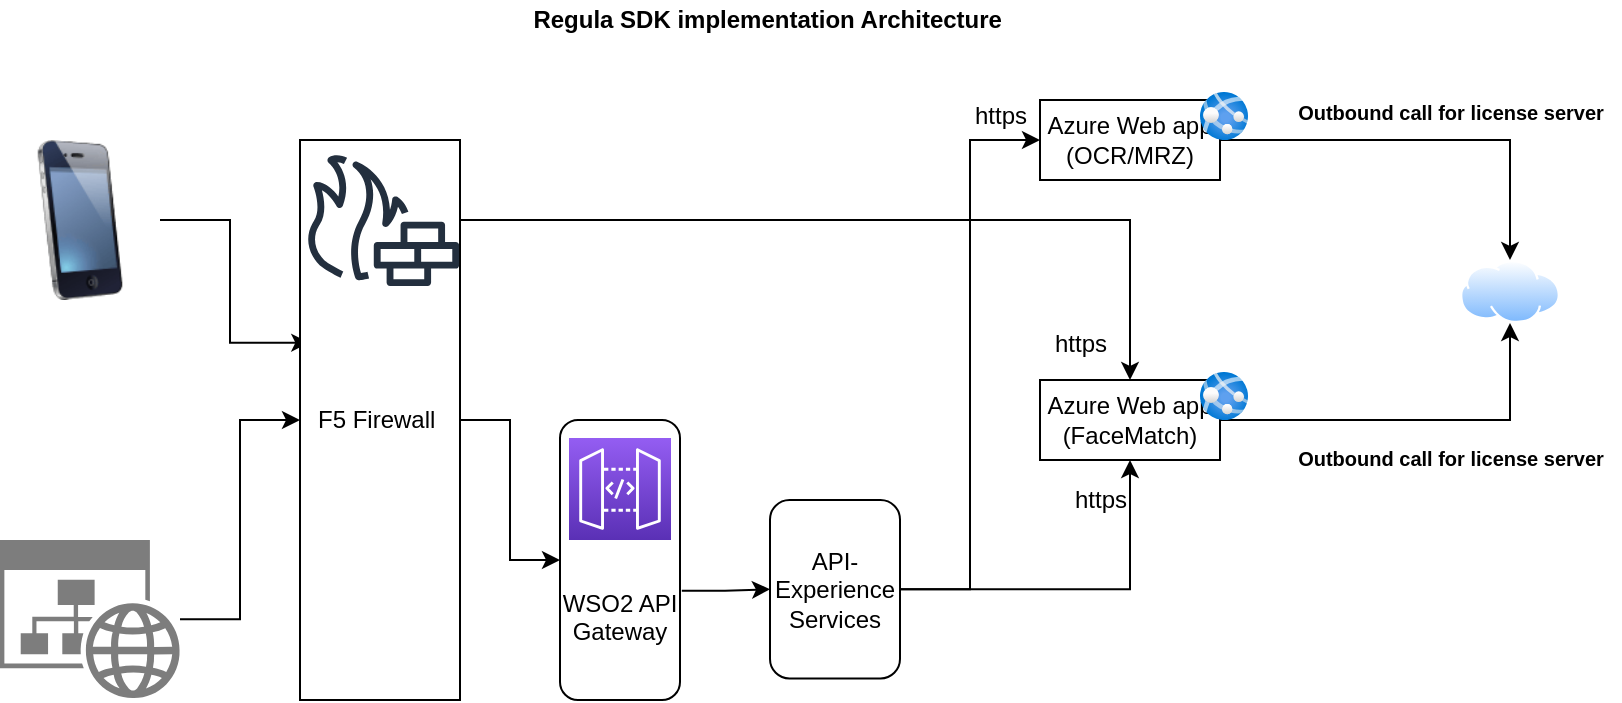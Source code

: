 <mxfile version="14.9.8" type="github" pages="4"><diagram id="JPlxt37TA1Rc8D6ogrF-" name="Page-1"><mxGraphModel dx="1102" dy="614" grid="1" gridSize="10" guides="1" tooltips="1" connect="1" arrows="1" fold="1" page="1" pageScale="1" pageWidth="850" pageHeight="1100" math="0" shadow="0"><root><mxCell id="0"/><mxCell id="1" parent="0"/><mxCell id="s5A9EhZmzQyqcUOflIqa-28" style="edgeStyle=orthogonalEdgeStyle;rounded=0;orthogonalLoop=1;jettySize=auto;html=1;" parent="1" source="_Z44ksLgXYaoCjjZ6wLq-4" target="s5A9EhZmzQyqcUOflIqa-27" edge="1"><mxGeometry relative="1" as="geometry"/></mxCell><mxCell id="_Z44ksLgXYaoCjjZ6wLq-4" value="Azure Web app&lt;br&gt;(OCR/MRZ)" style="rounded=0;whiteSpace=wrap;html=1;" parent="1" vertex="1"><mxGeometry x="560" y="180" width="90" height="40" as="geometry"/></mxCell><mxCell id="s5A9EhZmzQyqcUOflIqa-29" style="edgeStyle=orthogonalEdgeStyle;rounded=0;orthogonalLoop=1;jettySize=auto;html=1;entryX=0.5;entryY=1;entryDx=0;entryDy=0;" parent="1" source="_Z44ksLgXYaoCjjZ6wLq-5" target="s5A9EhZmzQyqcUOflIqa-27" edge="1"><mxGeometry relative="1" as="geometry"/></mxCell><mxCell id="_Z44ksLgXYaoCjjZ6wLq-5" value="Azure Web app&lt;br&gt;(FaceMatch)" style="rounded=0;whiteSpace=wrap;html=1;" parent="1" vertex="1"><mxGeometry x="560" y="320" width="90" height="40" as="geometry"/></mxCell><mxCell id="s5A9EhZmzQyqcUOflIqa-18" style="edgeStyle=orthogonalEdgeStyle;rounded=0;orthogonalLoop=1;jettySize=auto;html=1;entryX=0.058;entryY=0.362;entryDx=0;entryDy=0;entryPerimeter=0;" parent="1" source="s5A9EhZmzQyqcUOflIqa-1" target="s5A9EhZmzQyqcUOflIqa-5" edge="1"><mxGeometry relative="1" as="geometry"/></mxCell><mxCell id="s5A9EhZmzQyqcUOflIqa-1" value="" style="image;html=1;image=img/lib/clip_art/telecommunication/iPhone_128x128.png" parent="1" vertex="1"><mxGeometry x="40" y="200" width="80" height="80" as="geometry"/></mxCell><mxCell id="s5A9EhZmzQyqcUOflIqa-16" style="edgeStyle=orthogonalEdgeStyle;rounded=0;orthogonalLoop=1;jettySize=auto;html=1;" parent="1" source="s5A9EhZmzQyqcUOflIqa-3" target="s5A9EhZmzQyqcUOflIqa-5" edge="1"><mxGeometry relative="1" as="geometry"/></mxCell><mxCell id="s5A9EhZmzQyqcUOflIqa-3" value="" style="aspect=fixed;pointerEvents=1;shadow=0;dashed=0;html=1;strokeColor=none;labelPosition=center;verticalLabelPosition=bottom;verticalAlign=top;align=center;shape=mxgraph.mscae.enterprise.website_generic;fillColor=#7D7D7D;" parent="1" vertex="1"><mxGeometry x="40" y="400" width="90" height="79.2" as="geometry"/></mxCell><mxCell id="s5A9EhZmzQyqcUOflIqa-22" style="edgeStyle=orthogonalEdgeStyle;rounded=0;orthogonalLoop=1;jettySize=auto;html=1;entryX=0;entryY=0.5;entryDx=0;entryDy=0;" parent="1" source="s5A9EhZmzQyqcUOflIqa-5" target="s5A9EhZmzQyqcUOflIqa-9" edge="1"><mxGeometry relative="1" as="geometry"/></mxCell><mxCell id="s5A9EhZmzQyqcUOflIqa-5" value="F5 Firewall&amp;nbsp;" style="rounded=0;whiteSpace=wrap;html=1;" parent="1" vertex="1"><mxGeometry x="190" y="200" width="80" height="280" as="geometry"/></mxCell><mxCell id="s5A9EhZmzQyqcUOflIqa-24" style="edgeStyle=orthogonalEdgeStyle;rounded=0;orthogonalLoop=1;jettySize=auto;html=1;" parent="1" source="s5A9EhZmzQyqcUOflIqa-7" target="_Z44ksLgXYaoCjjZ6wLq-5" edge="1"><mxGeometry relative="1" as="geometry"/></mxCell><mxCell id="s5A9EhZmzQyqcUOflIqa-7" value="" style="outlineConnect=0;fontColor=#232F3E;gradientColor=none;fillColor=#232F3E;strokeColor=none;dashed=0;verticalLabelPosition=bottom;verticalAlign=top;align=center;html=1;fontSize=12;fontStyle=0;aspect=fixed;pointerEvents=1;shape=mxgraph.aws4.generic_firewall;" parent="1" vertex="1"><mxGeometry x="192" y="207" width="78" height="66" as="geometry"/></mxCell><mxCell id="s5A9EhZmzQyqcUOflIqa-9" value="&lt;br&gt;&lt;br&gt;&lt;br&gt;&lt;br&gt;WSO2 API Gateway" style="rounded=1;whiteSpace=wrap;html=1;" parent="1" vertex="1"><mxGeometry x="320" y="340" width="60" height="140" as="geometry"/></mxCell><mxCell id="s5A9EhZmzQyqcUOflIqa-23" style="edgeStyle=orthogonalEdgeStyle;rounded=0;orthogonalLoop=1;jettySize=auto;html=1;exitX=1.015;exitY=0.61;exitDx=0;exitDy=0;exitPerimeter=0;" parent="1" source="s5A9EhZmzQyqcUOflIqa-9" target="s5A9EhZmzQyqcUOflIqa-10" edge="1"><mxGeometry relative="1" as="geometry"/></mxCell><mxCell id="s5A9EhZmzQyqcUOflIqa-8" value="" style="points=[[0,0,0],[0.25,0,0],[0.5,0,0],[0.75,0,0],[1,0,0],[0,1,0],[0.25,1,0],[0.5,1,0],[0.75,1,0],[1,1,0],[0,0.25,0],[0,0.5,0],[0,0.75,0],[1,0.25,0],[1,0.5,0],[1,0.75,0]];outlineConnect=0;fontColor=#232F3E;gradientColor=#945DF2;gradientDirection=north;fillColor=#5A30B5;strokeColor=#ffffff;dashed=0;verticalLabelPosition=bottom;verticalAlign=top;align=center;html=1;fontSize=12;fontStyle=0;aspect=fixed;shape=mxgraph.aws4.resourceIcon;resIcon=mxgraph.aws4.api_gateway;" parent="1" vertex="1"><mxGeometry x="324.5" y="349" width="51" height="51" as="geometry"/></mxCell><mxCell id="s5A9EhZmzQyqcUOflIqa-13" style="edgeStyle=orthogonalEdgeStyle;rounded=0;orthogonalLoop=1;jettySize=auto;html=1;entryX=0;entryY=0.5;entryDx=0;entryDy=0;" parent="1" source="s5A9EhZmzQyqcUOflIqa-10" target="_Z44ksLgXYaoCjjZ6wLq-4" edge="1"><mxGeometry relative="1" as="geometry"/></mxCell><mxCell id="s5A9EhZmzQyqcUOflIqa-14" style="edgeStyle=orthogonalEdgeStyle;rounded=0;orthogonalLoop=1;jettySize=auto;html=1;entryX=0.5;entryY=1;entryDx=0;entryDy=0;" parent="1" source="s5A9EhZmzQyqcUOflIqa-10" target="_Z44ksLgXYaoCjjZ6wLq-5" edge="1"><mxGeometry relative="1" as="geometry"/></mxCell><mxCell id="s5A9EhZmzQyqcUOflIqa-10" value="API-Experience&lt;br&gt;Services" style="rounded=1;whiteSpace=wrap;html=1;" parent="1" vertex="1"><mxGeometry x="425" y="380" width="65" height="89.2" as="geometry"/></mxCell><mxCell id="s5A9EhZmzQyqcUOflIqa-25" value="" style="aspect=fixed;html=1;points=[];align=center;image;fontSize=12;image=img/lib/azure2/compute/App_Services.svg;" parent="1" vertex="1"><mxGeometry x="640" y="316" width="24" height="24" as="geometry"/></mxCell><mxCell id="s5A9EhZmzQyqcUOflIqa-26" value="" style="aspect=fixed;html=1;points=[];align=center;image;fontSize=12;image=img/lib/azure2/compute/App_Services.svg;" parent="1" vertex="1"><mxGeometry x="640" y="176" width="24" height="24" as="geometry"/></mxCell><mxCell id="s5A9EhZmzQyqcUOflIqa-27" value="" style="aspect=fixed;perimeter=ellipsePerimeter;html=1;align=center;shadow=0;dashed=0;spacingTop=3;image;image=img/lib/active_directory/internet_cloud.svg;" parent="1" vertex="1"><mxGeometry x="770" y="260" width="50" height="31.5" as="geometry"/></mxCell><mxCell id="s5A9EhZmzQyqcUOflIqa-30" value="&lt;font style=&quot;font-size: 10px&quot;&gt;&lt;b&gt;Outbound call for license server&lt;/b&gt;&lt;/font&gt;" style="text;html=1;align=center;verticalAlign=middle;resizable=0;points=[];autosize=1;strokeColor=none;" parent="1" vertex="1"><mxGeometry x="680" y="349" width="170" height="20" as="geometry"/></mxCell><mxCell id="s5A9EhZmzQyqcUOflIqa-31" value="&lt;font style=&quot;font-size: 10px&quot;&gt;&lt;b&gt;Outbound call for license server&lt;/b&gt;&lt;/font&gt;" style="text;html=1;align=center;verticalAlign=middle;resizable=0;points=[];autosize=1;strokeColor=none;" parent="1" vertex="1"><mxGeometry x="680" y="176" width="170" height="20" as="geometry"/></mxCell><mxCell id="s5A9EhZmzQyqcUOflIqa-33" value="https" style="text;html=1;align=center;verticalAlign=middle;resizable=0;points=[];autosize=1;strokeColor=none;" parent="1" vertex="1"><mxGeometry x="570" y="370" width="40" height="20" as="geometry"/></mxCell><mxCell id="s5A9EhZmzQyqcUOflIqa-36" value="https" style="text;html=1;align=center;verticalAlign=middle;resizable=0;points=[];autosize=1;strokeColor=none;" parent="1" vertex="1"><mxGeometry x="560" y="291.5" width="40" height="20" as="geometry"/></mxCell><mxCell id="s5A9EhZmzQyqcUOflIqa-37" value="https" style="text;html=1;align=center;verticalAlign=middle;resizable=0;points=[];autosize=1;strokeColor=none;" parent="1" vertex="1"><mxGeometry x="520" y="178" width="40" height="20" as="geometry"/></mxCell><mxCell id="s5A9EhZmzQyqcUOflIqa-38" value="&lt;b&gt;Regula SDK implementation Architecture&amp;nbsp;&lt;/b&gt;" style="text;html=1;align=center;verticalAlign=middle;resizable=0;points=[];autosize=1;strokeColor=none;" parent="1" vertex="1"><mxGeometry x="300" y="130" width="250" height="20" as="geometry"/></mxCell></root></mxGraphModel></diagram><diagram id="x1Lwoa89d2Tt3v2YKTWo" name="Page-2"><mxGraphModel dx="1102" dy="614" grid="1" gridSize="10" guides="1" tooltips="1" connect="1" arrows="1" fold="1" page="1" pageScale="1" pageWidth="850" pageHeight="1100" math="0" shadow="0"><root><mxCell id="BH-TQbuxKJdrfqgRteqp-0"/><mxCell id="BH-TQbuxKJdrfqgRteqp-1" parent="BH-TQbuxKJdrfqgRteqp-0"/><mxCell id="BH-TQbuxKJdrfqgRteqp-15" style="edgeStyle=none;rounded=0;orthogonalLoop=1;jettySize=auto;html=1;entryX=0.394;entryY=-0.022;entryDx=0;entryDy=0;entryPerimeter=0;" parent="BH-TQbuxKJdrfqgRteqp-1" source="BH-TQbuxKJdrfqgRteqp-2" target="BH-TQbuxKJdrfqgRteqp-3" edge="1"><mxGeometry relative="1" as="geometry"/></mxCell><mxCell id="BH-TQbuxKJdrfqgRteqp-16" style="edgeStyle=none;rounded=0;orthogonalLoop=1;jettySize=auto;html=1;entryX=0.5;entryY=0;entryDx=0;entryDy=0;" parent="BH-TQbuxKJdrfqgRteqp-1" source="BH-TQbuxKJdrfqgRteqp-2" target="BH-TQbuxKJdrfqgRteqp-5" edge="1"><mxGeometry relative="1" as="geometry"/></mxCell><mxCell id="BH-TQbuxKJdrfqgRteqp-17" style="edgeStyle=none;rounded=0;orthogonalLoop=1;jettySize=auto;html=1;entryX=0.5;entryY=0;entryDx=0;entryDy=0;" parent="BH-TQbuxKJdrfqgRteqp-1" source="BH-TQbuxKJdrfqgRteqp-2" target="BH-TQbuxKJdrfqgRteqp-4" edge="1"><mxGeometry relative="1" as="geometry"/></mxCell><mxCell id="BH-TQbuxKJdrfqgRteqp-2" value="WSO2- API Gateway&amp;nbsp;" style="rounded=1;whiteSpace=wrap;html=1;" parent="BH-TQbuxKJdrfqgRteqp-1" vertex="1"><mxGeometry x="80" y="150" width="560" height="60" as="geometry"/></mxCell><mxCell id="BH-TQbuxKJdrfqgRteqp-18" style="edgeStyle=none;rounded=0;orthogonalLoop=1;jettySize=auto;html=1;entryX=0;entryY=0.5;entryDx=0;entryDy=0;" parent="BH-TQbuxKJdrfqgRteqp-1" source="BH-TQbuxKJdrfqgRteqp-3" target="BH-TQbuxKJdrfqgRteqp-6" edge="1"><mxGeometry relative="1" as="geometry"/></mxCell><mxCell id="BH-TQbuxKJdrfqgRteqp-23" style="edgeStyle=none;rounded=0;orthogonalLoop=1;jettySize=auto;html=1;entryX=0.118;entryY=-0.05;entryDx=0;entryDy=0;entryPerimeter=0;" parent="BH-TQbuxKJdrfqgRteqp-1" source="BH-TQbuxKJdrfqgRteqp-3" target="BH-TQbuxKJdrfqgRteqp-21" edge="1"><mxGeometry relative="1" as="geometry"/></mxCell><mxCell id="BH-TQbuxKJdrfqgRteqp-3" value="COB" style="rounded=1;whiteSpace=wrap;html=1;" parent="BH-TQbuxKJdrfqgRteqp-1" vertex="1"><mxGeometry x="80" y="280" width="120" height="60" as="geometry"/></mxCell><mxCell id="BH-TQbuxKJdrfqgRteqp-19" style="edgeStyle=none;rounded=0;orthogonalLoop=1;jettySize=auto;html=1;entryX=1;entryY=0.5;entryDx=0;entryDy=0;" parent="BH-TQbuxKJdrfqgRteqp-1" source="BH-TQbuxKJdrfqgRteqp-4" target="BH-TQbuxKJdrfqgRteqp-6" edge="1"><mxGeometry relative="1" as="geometry"/></mxCell><mxCell id="BH-TQbuxKJdrfqgRteqp-22" style="edgeStyle=none;rounded=0;orthogonalLoop=1;jettySize=auto;html=1;entryX=0.897;entryY=0.016;entryDx=0;entryDy=0;entryPerimeter=0;" parent="BH-TQbuxKJdrfqgRteqp-1" source="BH-TQbuxKJdrfqgRteqp-4" target="BH-TQbuxKJdrfqgRteqp-21" edge="1"><mxGeometry relative="1" as="geometry"/></mxCell><mxCell id="BH-TQbuxKJdrfqgRteqp-4" value="API-Experience" style="rounded=1;whiteSpace=wrap;html=1;" parent="BH-TQbuxKJdrfqgRteqp-1" vertex="1"><mxGeometry x="530" y="280" width="120" height="60" as="geometry"/></mxCell><mxCell id="BH-TQbuxKJdrfqgRteqp-24" style="edgeStyle=none;rounded=0;orthogonalLoop=1;jettySize=auto;html=1;entryX=0.385;entryY=-0.001;entryDx=0;entryDy=0;entryPerimeter=0;" parent="BH-TQbuxKJdrfqgRteqp-1" source="BH-TQbuxKJdrfqgRteqp-5" target="BH-TQbuxKJdrfqgRteqp-6" edge="1"><mxGeometry relative="1" as="geometry"/></mxCell><mxCell id="BH-TQbuxKJdrfqgRteqp-5" value="Mobility" style="rounded=1;whiteSpace=wrap;html=1;" parent="BH-TQbuxKJdrfqgRteqp-1" vertex="1"><mxGeometry x="300" y="280" width="120" height="60" as="geometry"/></mxCell><mxCell id="BH-TQbuxKJdrfqgRteqp-6" value="&lt;b&gt;&lt;u&gt;Common services:&lt;/u&gt;&lt;/b&gt;&lt;br&gt;&lt;ol&gt;&lt;li&gt;Cybersource services&lt;/li&gt;&lt;li&gt;Template services&lt;/li&gt;&lt;li&gt;OTP Services&lt;/li&gt;&lt;li&gt;.&lt;/li&gt;&lt;li&gt;.&lt;/li&gt;&lt;/ol&gt;" style="rounded=1;whiteSpace=wrap;html=1;align=left;" parent="BH-TQbuxKJdrfqgRteqp-1" vertex="1"><mxGeometry x="290" y="380" width="180" height="120" as="geometry"/></mxCell><mxCell id="BH-TQbuxKJdrfqgRteqp-13" style="edgeStyle=none;rounded=0;orthogonalLoop=1;jettySize=auto;html=1;entryX=0.288;entryY=0.022;entryDx=0;entryDy=0;entryPerimeter=0;" parent="BH-TQbuxKJdrfqgRteqp-1" source="BH-TQbuxKJdrfqgRteqp-7" target="BH-TQbuxKJdrfqgRteqp-2" edge="1"><mxGeometry relative="1" as="geometry"/></mxCell><mxCell id="BH-TQbuxKJdrfqgRteqp-7" value="" style="outlineConnect=0;dashed=0;verticalLabelPosition=bottom;verticalAlign=top;align=center;html=1;shape=mxgraph.aws3.mobile_client;fillColor=#D2D3D3;gradientColor=none;" parent="BH-TQbuxKJdrfqgRteqp-1" vertex="1"><mxGeometry x="220" y="10" width="40.5" height="63" as="geometry"/></mxCell><mxCell id="BH-TQbuxKJdrfqgRteqp-14" style="edgeStyle=none;rounded=0;orthogonalLoop=1;jettySize=auto;html=1;entryX=0.732;entryY=0.056;entryDx=0;entryDy=0;entryPerimeter=0;" parent="BH-TQbuxKJdrfqgRteqp-1" source="BH-TQbuxKJdrfqgRteqp-9" target="BH-TQbuxKJdrfqgRteqp-2" edge="1"><mxGeometry relative="1" as="geometry"/></mxCell><mxCell id="BH-TQbuxKJdrfqgRteqp-9" value="" style="shape=image;html=1;verticalAlign=top;verticalLabelPosition=bottom;labelBackgroundColor=#ffffff;imageAspect=0;aspect=fixed;image=https://cdn0.iconfinder.com/data/icons/eon-social-media-contact-info-2/32/world_www_web_website-128.png;fontStyle=1" parent="BH-TQbuxKJdrfqgRteqp-1" vertex="1"><mxGeometry x="470" y="21.5" width="40" height="40" as="geometry"/></mxCell><mxCell id="BH-TQbuxKJdrfqgRteqp-21" value="MW Services" style="rounded=1;whiteSpace=wrap;html=1;" parent="BH-TQbuxKJdrfqgRteqp-1" vertex="1"><mxGeometry x="70" y="540" width="580" height="60" as="geometry"/></mxCell></root></mxGraphModel></diagram><diagram id="a06Cr4dBa5ZKBT9T9Hlc" name="Page-3"><mxGraphModel dx="1554" dy="648" grid="1" gridSize="10" guides="1" tooltips="1" connect="1" arrows="1" fold="1" page="1" pageScale="1" pageWidth="850" pageHeight="1100" math="0" shadow="0"><root><mxCell id="ExzQFQyrDmCpy_E2fdTn-0"/><mxCell id="ExzQFQyrDmCpy_E2fdTn-1" parent="ExzQFQyrDmCpy_E2fdTn-0"/><mxCell id="ExzQFQyrDmCpy_E2fdTn-19" style="edgeStyle=orthogonalEdgeStyle;rounded=0;orthogonalLoop=1;jettySize=auto;html=1;entryX=0.5;entryY=0;entryDx=0;entryDy=0;" parent="ExzQFQyrDmCpy_E2fdTn-1" source="ExzQFQyrDmCpy_E2fdTn-2" target="ExzQFQyrDmCpy_E2fdTn-17" edge="1"><mxGeometry relative="1" as="geometry"/></mxCell><mxCell id="ExzQFQyrDmCpy_E2fdTn-2" value="WSO2 API Gateway" style="rounded=1;whiteSpace=wrap;html=1;" parent="ExzQFQyrDmCpy_E2fdTn-1" vertex="1"><mxGeometry x="157.5" y="310" width="430" height="30" as="geometry"/></mxCell><mxCell id="ExzQFQyrDmCpy_E2fdTn-29" style="edgeStyle=orthogonalEdgeStyle;rounded=0;orthogonalLoop=1;jettySize=auto;html=1;" parent="ExzQFQyrDmCpy_E2fdTn-1" source="ExzQFQyrDmCpy_E2fdTn-3" target="ExzQFQyrDmCpy_E2fdTn-2" edge="1"><mxGeometry relative="1" as="geometry"/></mxCell><mxCell id="ExzQFQyrDmCpy_E2fdTn-3" value="Mobile client" style="outlineConnect=0;fontColor=#232F3E;gradientColor=none;strokeColor=#232F3E;fillColor=#ffffff;dashed=0;verticalLabelPosition=bottom;verticalAlign=top;align=center;html=1;fontSize=12;fontStyle=0;aspect=fixed;shape=mxgraph.aws4.resourceIcon;resIcon=mxgraph.aws4.mobile_client;" parent="ExzQFQyrDmCpy_E2fdTn-1" vertex="1"><mxGeometry x="120" y="180" width="60" height="60" as="geometry"/></mxCell><mxCell id="ExzQFQyrDmCpy_E2fdTn-13" style="edgeStyle=orthogonalEdgeStyle;rounded=0;orthogonalLoop=1;jettySize=auto;html=1;exitX=0.5;exitY=1;exitDx=0;exitDy=0;exitPerimeter=0;entryX=0.5;entryY=0;entryDx=0;entryDy=0;" parent="ExzQFQyrDmCpy_E2fdTn-1" source="ExzQFQyrDmCpy_E2fdTn-4" target="ExzQFQyrDmCpy_E2fdTn-8" edge="1"><mxGeometry relative="1" as="geometry"/></mxCell><mxCell id="ExzQFQyrDmCpy_E2fdTn-4" value="" style="verticalLabelPosition=bottom;html=1;verticalAlign=top;align=center;strokeColor=none;fillColor=#00BEF2;shape=mxgraph.azure.azure_website;pointerEvents=1;" parent="ExzQFQyrDmCpy_E2fdTn-1" vertex="1"><mxGeometry x="535" y="140" width="50" height="50" as="geometry"/></mxCell><mxCell id="ExzQFQyrDmCpy_E2fdTn-5" value="&lt;span style=&quot;font-weight: bold&quot;&gt;COBJBA-01&lt;/span&gt;" style="rounded=1;whiteSpace=wrap;html=1;" parent="ExzQFQyrDmCpy_E2fdTn-1" vertex="1"><mxGeometry x="90" y="530" width="120" height="60" as="geometry"/></mxCell><mxCell id="ExzQFQyrDmCpy_E2fdTn-6" value="&lt;span style=&quot;font-weight: 700&quot;&gt;COBJBA-02&lt;/span&gt;" style="rounded=1;whiteSpace=wrap;html=1;" parent="ExzQFQyrDmCpy_E2fdTn-1" vertex="1"><mxGeometry x="295" y="520" width="120" height="60" as="geometry"/></mxCell><mxCell id="ExzQFQyrDmCpy_E2fdTn-7" value="&lt;span style=&quot;font-weight: 700&quot;&gt;COBJBA-03&lt;/span&gt;" style="rounded=1;whiteSpace=wrap;html=1;" parent="ExzQFQyrDmCpy_E2fdTn-1" vertex="1"><mxGeometry x="540" y="515" width="120" height="60" as="geometry"/></mxCell><mxCell id="ExzQFQyrDmCpy_E2fdTn-32" style="edgeStyle=orthogonalEdgeStyle;rounded=0;orthogonalLoop=1;jettySize=auto;html=1;entryX=0.541;entryY=0.11;entryDx=0;entryDy=0;entryPerimeter=0;" parent="ExzQFQyrDmCpy_E2fdTn-1" source="ExzQFQyrDmCpy_E2fdTn-8" target="ExzQFQyrDmCpy_E2fdTn-2" edge="1"><mxGeometry relative="1" as="geometry"/></mxCell><mxCell id="ExzQFQyrDmCpy_E2fdTn-8" value="&lt;span style=&quot;font-weight: 700&quot;&gt;172.16.232.20/21&lt;/span&gt;" style="rounded=1;whiteSpace=wrap;html=1;" parent="ExzQFQyrDmCpy_E2fdTn-1" vertex="1"><mxGeometry x="500" y="220" width="120" height="40" as="geometry"/></mxCell><mxCell id="ExzQFQyrDmCpy_E2fdTn-10" value="&lt;table class=&quot;MsoNormalTable&quot; border=&quot;0&quot; cellspacing=&quot;0&quot; cellpadding=&quot;0&quot; width=&quot;0&quot; style=&quot;width: 6.25in ; margin-left: -0.15pt ; border-collapse: collapse&quot;&gt;&#10; &lt;tbody&gt;&lt;tr style=&quot;height: 15.0pt&quot;&gt;&#10;  &lt;td width=&quot;127&quot; nowrap=&quot;&quot; valign=&quot;bottom&quot; style=&quot;width: 95.0pt ; border: solid 1.0pt ; padding: 0in 5.4pt 0in 5.4pt ; height: 15.0pt&quot;&gt;&#10;  &lt;p class=&quot;MsoNormal&quot;&gt;&lt;b&gt;&lt;span lang=&quot;EN-GB&quot; style=&quot;color: black&quot;&gt;URL Hostname&lt;/span&gt;&lt;/b&gt;&lt;b&gt;&lt;span style=&quot;font-family: &amp;quot;calibri&amp;quot; , sans-serif ; color: black&quot;&gt;&lt;/span&gt;&lt;/b&gt;&lt;/p&gt;&#10;  &lt;/td&gt;&#10;  &lt;td width=&quot;127&quot; nowrap=&quot;&quot; valign=&quot;bottom&quot; style=&quot;width: 95.0pt ; border: solid 1.0pt ; border-left: none ; padding: 0in 5.4pt 0in 5.4pt ; height: 15.0pt&quot;&gt;&#10;  &lt;p class=&quot;MsoNormal&quot;&gt;&lt;b&gt;&lt;span lang=&quot;EN-GB&quot; style=&quot;color: black&quot;&gt;IP&lt;/span&gt;&lt;/b&gt;&lt;/p&gt;&#10;  &lt;/td&gt;&#10;  &lt;td width=&quot;172&quot; nowrap=&quot;&quot; valign=&quot;bottom&quot; style=&quot;width: 129.0pt ; border: solid 1.0pt ; border-left: none ; padding: 0in 5.4pt 0in 5.4pt ; height: 15.0pt&quot;&gt;&#10;  &lt;p class=&quot;MsoNormal&quot;&gt;&lt;b&gt;&lt;span lang=&quot;EN-GB&quot; style=&quot;color: black&quot;&gt;Path Mappings in F5&lt;/span&gt;&lt;/b&gt;&lt;/p&gt;&#10;  &lt;/td&gt;&#10;  &lt;td width=&quot;175&quot; nowrap=&quot;&quot; valign=&quot;bottom&quot; style=&quot;width: 131.0pt ; border: solid 1.0pt ; border-left: none ; padding: 0in 5.4pt 0in 5.4pt ; height: 15.0pt&quot;&gt;&#10;  &lt;p class=&quot;MsoNormal&quot;&gt;&lt;b&gt;&lt;span lang=&quot;EN-GB&quot; style=&quot;color: black&quot;&gt;Forwarded to Server&lt;/span&gt;&lt;/b&gt;&lt;/p&gt;&#10;  &lt;/td&gt;&#10; &lt;/tr&gt;&#10; &lt;tr style=&quot;height: 30.0pt&quot;&gt;&#10;  &lt;td width=&quot;127&quot; nowrap=&quot;&quot; valign=&quot;bottom&quot; style=&quot;width: 95.0pt ; border: solid 1.0pt ; border-top: none ; padding: 0in 5.4pt 0in 5.4pt ; height: 30.0pt&quot;&gt;&#10;  &lt;p class=&quot;MsoNormal&quot;&gt;&lt;span lang=&quot;EN-GB&quot; style=&quot;color: black&quot;&gt;mortgage.cbd.ae&lt;/span&gt;&lt;/p&gt;&#10;  &lt;/td&gt;&#10;  &lt;td width=&quot;127&quot; nowrap=&quot;&quot; valign=&quot;bottom&quot; style=&quot;width: 95.0pt ; border-top: none ; border-left: none ; border-bottom: solid 1.0pt ; border-right: solid 1.0pt ; padding: 0in 5.4pt 0in 5.4pt ; height: 30.0pt&quot;&gt;&#10;  &lt;p class=&quot;MsoNormal&quot;&gt;&lt;span lang=&quot;EN-GB&quot; style=&quot;color: black&quot;&gt;172.16.13.173&lt;/span&gt;&lt;/p&gt;&#10;  &lt;/td&gt;&#10;  &lt;td width=&quot;172&quot; nowrap=&quot;&quot; valign=&quot;bottom&quot; style=&quot;width: 129.0pt ; border-top: none ; border-left: none ; border-bottom: solid 1.0pt ; border-right: solid 1.0pt ; padding: 0in 5.4pt 0in 5.4pt ; height: 30.0pt&quot;&gt;&#10;  &lt;p class=&quot;MsoNormal&quot;&gt;&lt;span lang=&quot;EN-GB&quot; style=&quot;color: black&quot;&gt;/digitalonboarding&lt;/span&gt;&lt;/p&gt;&#10;  &lt;/td&gt;&#10;  &lt;td width=&quot;175&quot; valign=&quot;bottom&quot; style=&quot;width: 131.0pt ; border-top: none ; border-left: none ; border-bottom: solid 1.0pt ; border-right: solid 1.0pt ; padding: 0in 5.4pt 0in 5.4pt ; height: 30.0pt&quot;&gt;&#10;  &lt;p class=&quot;MsoNormal&quot;&gt;&lt;span lang=&quot;EN-GB&quot; style=&quot;color: black&quot;&gt;172.16.232.20:8070&lt;br&gt;&#10;  172.16.232.21:8070&lt;/span&gt;&lt;/p&gt;&#10;  &lt;/td&gt;&#10; &lt;/tr&gt;&#10; &lt;tr style=&quot;height: 30.0pt&quot;&gt;&#10;  &lt;td width=&quot;127&quot; nowrap=&quot;&quot; valign=&quot;bottom&quot; style=&quot;width: 95.0pt ; border: solid 1.0pt ; border-top: none ; padding: 0in 5.4pt 0in 5.4pt ; height: 30.0pt&quot;&gt;&#10;  &lt;p class=&quot;MsoNormal&quot;&gt;&lt;span lang=&quot;EN-GB&quot; style=&quot;color: black&quot;&gt;onetouch.cbd.ae&lt;/span&gt;&lt;/p&gt;&#10;  &lt;/td&gt;&#10;  &lt;td width=&quot;127&quot; nowrap=&quot;&quot; valign=&quot;bottom&quot; style=&quot;width: 95.0pt ; border-top: none ; border-left: none ; border-bottom: solid 1.0pt ; border-right: solid 1.0pt ; padding: 0in 5.4pt 0in 5.4pt ; height: 30.0pt&quot;&gt;&#10;  &lt;p class=&quot;MsoNormal&quot;&gt;&lt;span lang=&quot;EN-GB&quot; style=&quot;color: black&quot;&gt;94.56.92.121&lt;/span&gt;&lt;/p&gt;&#10;  &lt;/td&gt;&#10;  &lt;td width=&quot;172&quot; nowrap=&quot;&quot; valign=&quot;bottom&quot; style=&quot;width: 129.0pt ; border-top: none ; border-left: none ; border-bottom: solid 1.0pt ; border-right: solid 1.0pt ; padding: 0in 5.4pt 0in 5.4pt ; height: 30.0pt&quot;&gt;&#10;  &lt;p class=&quot;MsoNormal&quot;&gt;&lt;span lang=&quot;EN-GB&quot; style=&quot;color: black&quot;&gt;/mortgagedigitalexp&lt;/span&gt;&lt;/p&gt;&#10;  &lt;/td&gt;&#10;  &lt;td width=&quot;175&quot; valign=&quot;bottom&quot; style=&quot;width: 131.0pt ; border-top: none ; border-left: none ; border-bottom: solid 1.0pt ; border-right: solid 1.0pt ; padding: 0in 5.4pt 0in 5.4pt ; height: 30.0pt&quot;&gt;&#10;  &lt;p class=&quot;MsoNormal&quot;&gt;&lt;span lang=&quot;EN-GB&quot; style=&quot;color: black&quot;&gt;172.16.232.20:8280&lt;br&gt;&#10;  172.16.232.21:8280&lt;/span&gt;&lt;/p&gt;&#10;  &lt;/td&gt;&#10; &lt;/tr&gt;&#10;&lt;/tbody&gt;&lt;/table&gt;" style="text;whiteSpace=wrap;html=1;" parent="ExzQFQyrDmCpy_E2fdTn-1" vertex="1"><mxGeometry x="150" y="520" width="595" height="30" as="geometry"/></mxCell><mxCell id="ExzQFQyrDmCpy_E2fdTn-11" value="&lt;b&gt;&lt;u&gt;&lt;font style=&quot;font-size: 18px&quot;&gt;Network Rules&lt;/font&gt;&lt;/u&gt;&lt;/b&gt;" style="text;html=1;align=center;verticalAlign=middle;resizable=0;points=[];autosize=1;strokeColor=none;" parent="ExzQFQyrDmCpy_E2fdTn-1" vertex="1"><mxGeometry x="367.5" y="760" width="140" height="20" as="geometry"/></mxCell><mxCell id="ExzQFQyrDmCpy_E2fdTn-16" value="Apache Tomcat server" style="text;html=1;align=center;verticalAlign=middle;resizable=0;points=[];autosize=1;strokeColor=none;" parent="ExzQFQyrDmCpy_E2fdTn-1" vertex="1"><mxGeometry x="660" y="230" width="130" height="20" as="geometry"/></mxCell><mxCell id="ExzQFQyrDmCpy_E2fdTn-20" style="edgeStyle=orthogonalEdgeStyle;rounded=0;orthogonalLoop=1;jettySize=auto;html=1;entryX=0.333;entryY=0.033;entryDx=0;entryDy=0;entryPerimeter=0;" parent="ExzQFQyrDmCpy_E2fdTn-1" source="ExzQFQyrDmCpy_E2fdTn-17" target="ExzQFQyrDmCpy_E2fdTn-6" edge="1"><mxGeometry relative="1" as="geometry"/></mxCell><mxCell id="ExzQFQyrDmCpy_E2fdTn-21" style="edgeStyle=orthogonalEdgeStyle;rounded=0;orthogonalLoop=1;jettySize=auto;html=1;entryX=0.5;entryY=0;entryDx=0;entryDy=0;" parent="ExzQFQyrDmCpy_E2fdTn-1" source="ExzQFQyrDmCpy_E2fdTn-17" target="ExzQFQyrDmCpy_E2fdTn-5" edge="1"><mxGeometry relative="1" as="geometry"/></mxCell><mxCell id="ExzQFQyrDmCpy_E2fdTn-22" style="edgeStyle=orthogonalEdgeStyle;rounded=0;orthogonalLoop=1;jettySize=auto;html=1;entryX=0.596;entryY=0.033;entryDx=0;entryDy=0;entryPerimeter=0;" parent="ExzQFQyrDmCpy_E2fdTn-1" source="ExzQFQyrDmCpy_E2fdTn-17" target="ExzQFQyrDmCpy_E2fdTn-7" edge="1"><mxGeometry relative="1" as="geometry"/></mxCell><mxCell id="ExzQFQyrDmCpy_E2fdTn-17" value="Citrix LB" style="rounded=1;whiteSpace=wrap;html=1;" parent="ExzQFQyrDmCpy_E2fdTn-1" vertex="1"><mxGeometry x="257.5" y="400" width="230" height="40" as="geometry"/></mxCell><mxCell id="ExzQFQyrDmCpy_E2fdTn-23" value="Website Traffic to Node3" style="text;html=1;align=center;verticalAlign=middle;resizable=0;points=[];autosize=1;strokeColor=none;" parent="ExzQFQyrDmCpy_E2fdTn-1" vertex="1"><mxGeometry x="620" y="460" width="150" height="20" as="geometry"/></mxCell><mxCell id="ExzQFQyrDmCpy_E2fdTn-24" value="Mobile App Traffic to Node1 and Node2" style="text;html=1;align=center;verticalAlign=middle;resizable=0;points=[];autosize=1;strokeColor=none;" parent="ExzQFQyrDmCpy_E2fdTn-1" vertex="1"><mxGeometry x="82.5" y="450" width="220" height="20" as="geometry"/></mxCell><mxCell id="ExzQFQyrDmCpy_E2fdTn-26" value="&lt;b&gt;SprintBoot Deployment for Digital Experience Layer&lt;/b&gt;" style="text;html=1;align=center;verticalAlign=middle;resizable=0;points=[];autosize=1;strokeColor=none;" parent="ExzQFQyrDmCpy_E2fdTn-1" vertex="1"><mxGeometry x="530" y="590" width="310" height="20" as="geometry"/></mxCell><mxCell id="ExzQFQyrDmCpy_E2fdTn-27" value="&lt;b&gt;Jboss server deployment for MObile Digital services&lt;/b&gt;" style="text;html=1;align=center;verticalAlign=middle;resizable=0;points=[];autosize=1;strokeColor=none;" parent="ExzQFQyrDmCpy_E2fdTn-1" vertex="1"><mxGeometry x="90" y="610" width="310" height="20" as="geometry"/></mxCell><mxCell id="ExzQFQyrDmCpy_E2fdTn-28" value="&lt;b&gt;&lt;u&gt;&lt;font style=&quot;font-size: 24px&quot;&gt;Deployment Structure&lt;/font&gt;&lt;/u&gt;&lt;/b&gt;" style="text;html=1;align=center;verticalAlign=middle;resizable=0;points=[];autosize=1;strokeColor=none;" parent="ExzQFQyrDmCpy_E2fdTn-1" vertex="1"><mxGeometry x="230" y="160" width="270" height="20" as="geometry"/></mxCell><mxCell id="ExzQFQyrDmCpy_E2fdTn-30" value="Website" style="text;html=1;align=center;verticalAlign=middle;resizable=0;points=[];autosize=1;strokeColor=none;" parent="ExzQFQyrDmCpy_E2fdTn-1" vertex="1"><mxGeometry x="600" y="160" width="60" height="20" as="geometry"/></mxCell></root></mxGraphModel></diagram><diagram name="Copy of Page-3" id="g-Mu7HHczt-cV4cKB3Ej"><mxGraphModel dx="1342" dy="614" grid="1" gridSize="10" guides="1" tooltips="1" connect="1" arrows="1" fold="1" page="1" pageScale="1" pageWidth="850" pageHeight="1100" math="0" shadow="0"><root><mxCell id="hbmbPCJzqCkNv4aHdIMT-0"/><mxCell id="hbmbPCJzqCkNv4aHdIMT-1" parent="hbmbPCJzqCkNv4aHdIMT-0"/><mxCell id="hbmbPCJzqCkNv4aHdIMT-2" style="edgeStyle=orthogonalEdgeStyle;rounded=0;orthogonalLoop=1;jettySize=auto;html=1;entryX=0.5;entryY=0;entryDx=0;entryDy=0;" edge="1" parent="hbmbPCJzqCkNv4aHdIMT-1" source="hbmbPCJzqCkNv4aHdIMT-3" target="hbmbPCJzqCkNv4aHdIMT-19"><mxGeometry relative="1" as="geometry"/></mxCell><mxCell id="hbmbPCJzqCkNv4aHdIMT-3" value="WSO2 API Gateway" style="rounded=1;whiteSpace=wrap;html=1;" vertex="1" parent="hbmbPCJzqCkNv4aHdIMT-1"><mxGeometry x="157.5" y="310" width="430" height="30" as="geometry"/></mxCell><mxCell id="hbmbPCJzqCkNv4aHdIMT-4" style="edgeStyle=orthogonalEdgeStyle;rounded=0;orthogonalLoop=1;jettySize=auto;html=1;" edge="1" parent="hbmbPCJzqCkNv4aHdIMT-1" source="hbmbPCJzqCkNv4aHdIMT-5" target="hbmbPCJzqCkNv4aHdIMT-3"><mxGeometry relative="1" as="geometry"/></mxCell><mxCell id="hbmbPCJzqCkNv4aHdIMT-5" value="Mobile client" style="outlineConnect=0;fontColor=#232F3E;gradientColor=none;strokeColor=#232F3E;fillColor=#ffffff;dashed=0;verticalLabelPosition=bottom;verticalAlign=top;align=center;html=1;fontSize=12;fontStyle=0;aspect=fixed;shape=mxgraph.aws4.resourceIcon;resIcon=mxgraph.aws4.mobile_client;" vertex="1" parent="hbmbPCJzqCkNv4aHdIMT-1"><mxGeometry x="120" y="180" width="60" height="60" as="geometry"/></mxCell><mxCell id="hbmbPCJzqCkNv4aHdIMT-6" style="edgeStyle=orthogonalEdgeStyle;rounded=0;orthogonalLoop=1;jettySize=auto;html=1;exitX=0.5;exitY=1;exitDx=0;exitDy=0;exitPerimeter=0;entryX=0.5;entryY=0;entryDx=0;entryDy=0;" edge="1" parent="hbmbPCJzqCkNv4aHdIMT-1" source="hbmbPCJzqCkNv4aHdIMT-7" target="hbmbPCJzqCkNv4aHdIMT-12"><mxGeometry relative="1" as="geometry"/></mxCell><mxCell id="hbmbPCJzqCkNv4aHdIMT-7" value="" style="verticalLabelPosition=bottom;html=1;verticalAlign=top;align=center;strokeColor=none;fillColor=#00BEF2;shape=mxgraph.azure.azure_website;pointerEvents=1;" vertex="1" parent="hbmbPCJzqCkNv4aHdIMT-1"><mxGeometry x="535" y="140" width="50" height="50" as="geometry"/></mxCell><mxCell id="hbmbPCJzqCkNv4aHdIMT-29" style="edgeStyle=orthogonalEdgeStyle;rounded=0;orthogonalLoop=1;jettySize=auto;html=1;" edge="1" parent="hbmbPCJzqCkNv4aHdIMT-1" source="hbmbPCJzqCkNv4aHdIMT-8" target="hbmbPCJzqCkNv4aHdIMT-26"><mxGeometry relative="1" as="geometry"/></mxCell><mxCell id="hbmbPCJzqCkNv4aHdIMT-42" style="edgeStyle=orthogonalEdgeStyle;rounded=0;orthogonalLoop=1;jettySize=auto;html=1;" edge="1" parent="hbmbPCJzqCkNv4aHdIMT-1" source="hbmbPCJzqCkNv4aHdIMT-8" target="hbmbPCJzqCkNv4aHdIMT-36"><mxGeometry relative="1" as="geometry"><Array as="points"><mxPoint x="143" y="660"/></Array></mxGeometry></mxCell><mxCell id="hbmbPCJzqCkNv4aHdIMT-8" value="&lt;span style=&quot;font-weight: bold&quot;&gt;COBJBA-01&lt;/span&gt;" style="rounded=1;whiteSpace=wrap;html=1;" vertex="1" parent="hbmbPCJzqCkNv4aHdIMT-1"><mxGeometry x="82.5" y="520" width="120" height="60" as="geometry"/></mxCell><mxCell id="hbmbPCJzqCkNv4aHdIMT-31" style="edgeStyle=orthogonalEdgeStyle;rounded=0;orthogonalLoop=1;jettySize=auto;html=1;entryX=0.5;entryY=0;entryDx=0;entryDy=0;" edge="1" parent="hbmbPCJzqCkNv4aHdIMT-1" source="hbmbPCJzqCkNv4aHdIMT-9" target="hbmbPCJzqCkNv4aHdIMT-26"><mxGeometry relative="1" as="geometry"/></mxCell><mxCell id="hbmbPCJzqCkNv4aHdIMT-43" style="edgeStyle=orthogonalEdgeStyle;rounded=0;orthogonalLoop=1;jettySize=auto;html=1;" edge="1" parent="hbmbPCJzqCkNv4aHdIMT-1" source="hbmbPCJzqCkNv4aHdIMT-9" target="hbmbPCJzqCkNv4aHdIMT-36"><mxGeometry relative="1" as="geometry"><Array as="points"><mxPoint x="360" y="660"/></Array></mxGeometry></mxCell><mxCell id="hbmbPCJzqCkNv4aHdIMT-9" value="&lt;span style=&quot;font-weight: 700&quot;&gt;COBJBA-02&lt;/span&gt;" style="rounded=1;whiteSpace=wrap;html=1;" vertex="1" parent="hbmbPCJzqCkNv4aHdIMT-1"><mxGeometry x="300" y="520" width="120" height="60" as="geometry"/></mxCell><mxCell id="hbmbPCJzqCkNv4aHdIMT-28" style="edgeStyle=orthogonalEdgeStyle;rounded=0;orthogonalLoop=1;jettySize=auto;html=1;entryX=0.5;entryY=0;entryDx=0;entryDy=0;" edge="1" parent="hbmbPCJzqCkNv4aHdIMT-1" source="hbmbPCJzqCkNv4aHdIMT-10" target="hbmbPCJzqCkNv4aHdIMT-26"><mxGeometry relative="1" as="geometry"/></mxCell><mxCell id="hbmbPCJzqCkNv4aHdIMT-44" style="edgeStyle=orthogonalEdgeStyle;rounded=0;orthogonalLoop=1;jettySize=auto;html=1;" edge="1" parent="hbmbPCJzqCkNv4aHdIMT-1" source="hbmbPCJzqCkNv4aHdIMT-10" target="hbmbPCJzqCkNv4aHdIMT-36"><mxGeometry relative="1" as="geometry"/></mxCell><mxCell id="hbmbPCJzqCkNv4aHdIMT-10" value="&lt;span style=&quot;font-weight: 700&quot;&gt;COBJBA-03&lt;/span&gt;" style="rounded=1;whiteSpace=wrap;html=1;" vertex="1" parent="hbmbPCJzqCkNv4aHdIMT-1"><mxGeometry x="540" y="520" width="120" height="60" as="geometry"/></mxCell><mxCell id="hbmbPCJzqCkNv4aHdIMT-11" style="edgeStyle=orthogonalEdgeStyle;rounded=0;orthogonalLoop=1;jettySize=auto;html=1;entryX=0.541;entryY=0.11;entryDx=0;entryDy=0;entryPerimeter=0;" edge="1" parent="hbmbPCJzqCkNv4aHdIMT-1" source="hbmbPCJzqCkNv4aHdIMT-12" target="hbmbPCJzqCkNv4aHdIMT-3"><mxGeometry relative="1" as="geometry"/></mxCell><mxCell id="hbmbPCJzqCkNv4aHdIMT-12" value="&lt;span style=&quot;font-weight: 700&quot;&gt;172.16.232.20/21&lt;/span&gt;" style="rounded=1;whiteSpace=wrap;html=1;" vertex="1" parent="hbmbPCJzqCkNv4aHdIMT-1"><mxGeometry x="500" y="220" width="120" height="40" as="geometry"/></mxCell><mxCell id="hbmbPCJzqCkNv4aHdIMT-15" value="Apache Tomcat server" style="text;html=1;align=center;verticalAlign=middle;resizable=0;points=[];autosize=1;strokeColor=none;" vertex="1" parent="hbmbPCJzqCkNv4aHdIMT-1"><mxGeometry x="660" y="230" width="130" height="20" as="geometry"/></mxCell><mxCell id="hbmbPCJzqCkNv4aHdIMT-16" style="edgeStyle=orthogonalEdgeStyle;rounded=0;orthogonalLoop=1;jettySize=auto;html=1;entryX=0.333;entryY=0.033;entryDx=0;entryDy=0;entryPerimeter=0;" edge="1" parent="hbmbPCJzqCkNv4aHdIMT-1" source="hbmbPCJzqCkNv4aHdIMT-19" target="hbmbPCJzqCkNv4aHdIMT-9"><mxGeometry relative="1" as="geometry"/></mxCell><mxCell id="hbmbPCJzqCkNv4aHdIMT-17" style="edgeStyle=orthogonalEdgeStyle;rounded=0;orthogonalLoop=1;jettySize=auto;html=1;entryX=0.5;entryY=0;entryDx=0;entryDy=0;" edge="1" parent="hbmbPCJzqCkNv4aHdIMT-1" source="hbmbPCJzqCkNv4aHdIMT-19" target="hbmbPCJzqCkNv4aHdIMT-8"><mxGeometry relative="1" as="geometry"/></mxCell><mxCell id="hbmbPCJzqCkNv4aHdIMT-18" style="edgeStyle=orthogonalEdgeStyle;rounded=0;orthogonalLoop=1;jettySize=auto;html=1;entryX=0.596;entryY=0.033;entryDx=0;entryDy=0;entryPerimeter=0;" edge="1" parent="hbmbPCJzqCkNv4aHdIMT-1" source="hbmbPCJzqCkNv4aHdIMT-19" target="hbmbPCJzqCkNv4aHdIMT-10"><mxGeometry relative="1" as="geometry"/></mxCell><mxCell id="hbmbPCJzqCkNv4aHdIMT-19" value="Citrix LB" style="rounded=1;whiteSpace=wrap;html=1;" vertex="1" parent="hbmbPCJzqCkNv4aHdIMT-1"><mxGeometry x="257.5" y="400" width="230" height="40" as="geometry"/></mxCell><mxCell id="hbmbPCJzqCkNv4aHdIMT-20" value="Website Traffic to Node3" style="text;html=1;align=center;verticalAlign=middle;resizable=0;points=[];autosize=1;strokeColor=none;" vertex="1" parent="hbmbPCJzqCkNv4aHdIMT-1"><mxGeometry x="620" y="460" width="150" height="20" as="geometry"/></mxCell><mxCell id="hbmbPCJzqCkNv4aHdIMT-21" value="Mobile App Traffic to Node1 and Node2" style="text;html=1;align=center;verticalAlign=middle;resizable=0;points=[];autosize=1;strokeColor=none;" vertex="1" parent="hbmbPCJzqCkNv4aHdIMT-1"><mxGeometry x="82.5" y="450" width="220" height="20" as="geometry"/></mxCell><mxCell id="hbmbPCJzqCkNv4aHdIMT-22" value="&lt;b&gt;SprintBoot Deployment for Digital Experience Layer&lt;/b&gt;" style="text;html=1;align=center;verticalAlign=middle;resizable=0;points=[];autosize=1;strokeColor=none;" vertex="1" parent="hbmbPCJzqCkNv4aHdIMT-1"><mxGeometry x="530" y="580" width="310" height="20" as="geometry"/></mxCell><mxCell id="hbmbPCJzqCkNv4aHdIMT-23" value="&lt;b&gt;Jboss server deployment for MObile Digital services&lt;/b&gt;" style="text;html=1;align=center;verticalAlign=middle;resizable=0;points=[];autosize=1;strokeColor=none;" vertex="1" parent="hbmbPCJzqCkNv4aHdIMT-1"><mxGeometry x="110" y="580" width="310" height="20" as="geometry"/></mxCell><mxCell id="hbmbPCJzqCkNv4aHdIMT-24" value="&lt;b&gt;&lt;u&gt;&lt;font style=&quot;font-size: 24px&quot;&gt;Deployment Structure&lt;/font&gt;&lt;/u&gt;&lt;/b&gt;" style="text;html=1;align=center;verticalAlign=middle;resizable=0;points=[];autosize=1;strokeColor=none;" vertex="1" parent="hbmbPCJzqCkNv4aHdIMT-1"><mxGeometry x="230" y="160" width="270" height="20" as="geometry"/></mxCell><mxCell id="hbmbPCJzqCkNv4aHdIMT-25" value="Website" style="text;html=1;align=center;verticalAlign=middle;resizable=0;points=[];autosize=1;strokeColor=none;" vertex="1" parent="hbmbPCJzqCkNv4aHdIMT-1"><mxGeometry x="600" y="160" width="60" height="20" as="geometry"/></mxCell><mxCell id="hbmbPCJzqCkNv4aHdIMT-33" style="edgeStyle=orthogonalEdgeStyle;rounded=0;orthogonalLoop=1;jettySize=auto;html=1;entryX=0.442;entryY=-0.05;entryDx=0;entryDy=0;entryPerimeter=0;" edge="1" parent="hbmbPCJzqCkNv4aHdIMT-1" source="hbmbPCJzqCkNv4aHdIMT-26" target="hbmbPCJzqCkNv4aHdIMT-27"><mxGeometry relative="1" as="geometry"/></mxCell><mxCell id="hbmbPCJzqCkNv4aHdIMT-26" value="MWNLB&amp;nbsp;" style="rounded=1;whiteSpace=wrap;html=1;" vertex="1" parent="hbmbPCJzqCkNv4aHdIMT-1"><mxGeometry x="157.5" y="710" width="430" height="30" as="geometry"/></mxCell><mxCell id="hbmbPCJzqCkNv4aHdIMT-51" style="edgeStyle=orthogonalEdgeStyle;rounded=0;orthogonalLoop=1;jettySize=auto;html=1;entryX=0.5;entryY=0;entryDx=0;entryDy=0;" edge="1" parent="hbmbPCJzqCkNv4aHdIMT-1" source="hbmbPCJzqCkNv4aHdIMT-27" target="hbmbPCJzqCkNv4aHdIMT-49"><mxGeometry relative="1" as="geometry"/></mxCell><mxCell id="hbmbPCJzqCkNv4aHdIMT-27" value="&lt;b&gt;MW Components&lt;/b&gt;" style="rounded=1;whiteSpace=wrap;html=1;" vertex="1" parent="hbmbPCJzqCkNv4aHdIMT-1"><mxGeometry x="320" y="810" width="120" height="60" as="geometry"/></mxCell><mxCell id="hbmbPCJzqCkNv4aHdIMT-34" value="&lt;span style=&quot;font-weight: bold&quot;&gt;EDMS&amp;nbsp;&lt;/span&gt;&lt;b&gt;Repository&lt;/b&gt;" style="rounded=1;whiteSpace=wrap;html=1;" vertex="1" parent="hbmbPCJzqCkNv4aHdIMT-1"><mxGeometry x="1130" y="630" width="120" height="60" as="geometry"/></mxCell><mxCell id="hbmbPCJzqCkNv4aHdIMT-47" style="edgeStyle=orthogonalEdgeStyle;rounded=0;orthogonalLoop=1;jettySize=auto;html=1;" edge="1" parent="hbmbPCJzqCkNv4aHdIMT-1" source="hbmbPCJzqCkNv4aHdIMT-36" target="hbmbPCJzqCkNv4aHdIMT-45"><mxGeometry relative="1" as="geometry"/></mxCell><mxCell id="hbmbPCJzqCkNv4aHdIMT-36" value="MBEA" style="rounded=1;whiteSpace=wrap;html=1;rotation=-90;" vertex="1" parent="hbmbPCJzqCkNv4aHdIMT-1"><mxGeometry x="750" y="640" width="245" height="40" as="geometry"/></mxCell><mxCell id="hbmbPCJzqCkNv4aHdIMT-46" style="edgeStyle=orthogonalEdgeStyle;rounded=0;orthogonalLoop=1;jettySize=auto;html=1;" edge="1" parent="hbmbPCJzqCkNv4aHdIMT-1" source="hbmbPCJzqCkNv4aHdIMT-45" target="hbmbPCJzqCkNv4aHdIMT-34"><mxGeometry relative="1" as="geometry"/></mxCell><mxCell id="hbmbPCJzqCkNv4aHdIMT-45" value="&lt;span style=&quot;font-weight: 700&quot;&gt;TemplateServices&lt;/span&gt;" style="rounded=1;whiteSpace=wrap;html=1;" vertex="1" parent="hbmbPCJzqCkNv4aHdIMT-1"><mxGeometry x="930" y="630" width="120" height="60" as="geometry"/></mxCell><mxCell id="hbmbPCJzqCkNv4aHdIMT-49" value="&lt;b&gt;Open-Text (BPM Services)&lt;/b&gt;" style="rounded=1;whiteSpace=wrap;html=1;" vertex="1" parent="hbmbPCJzqCkNv4aHdIMT-1"><mxGeometry x="320" y="930" width="120" height="60" as="geometry"/></mxCell></root></mxGraphModel></diagram></mxfile>